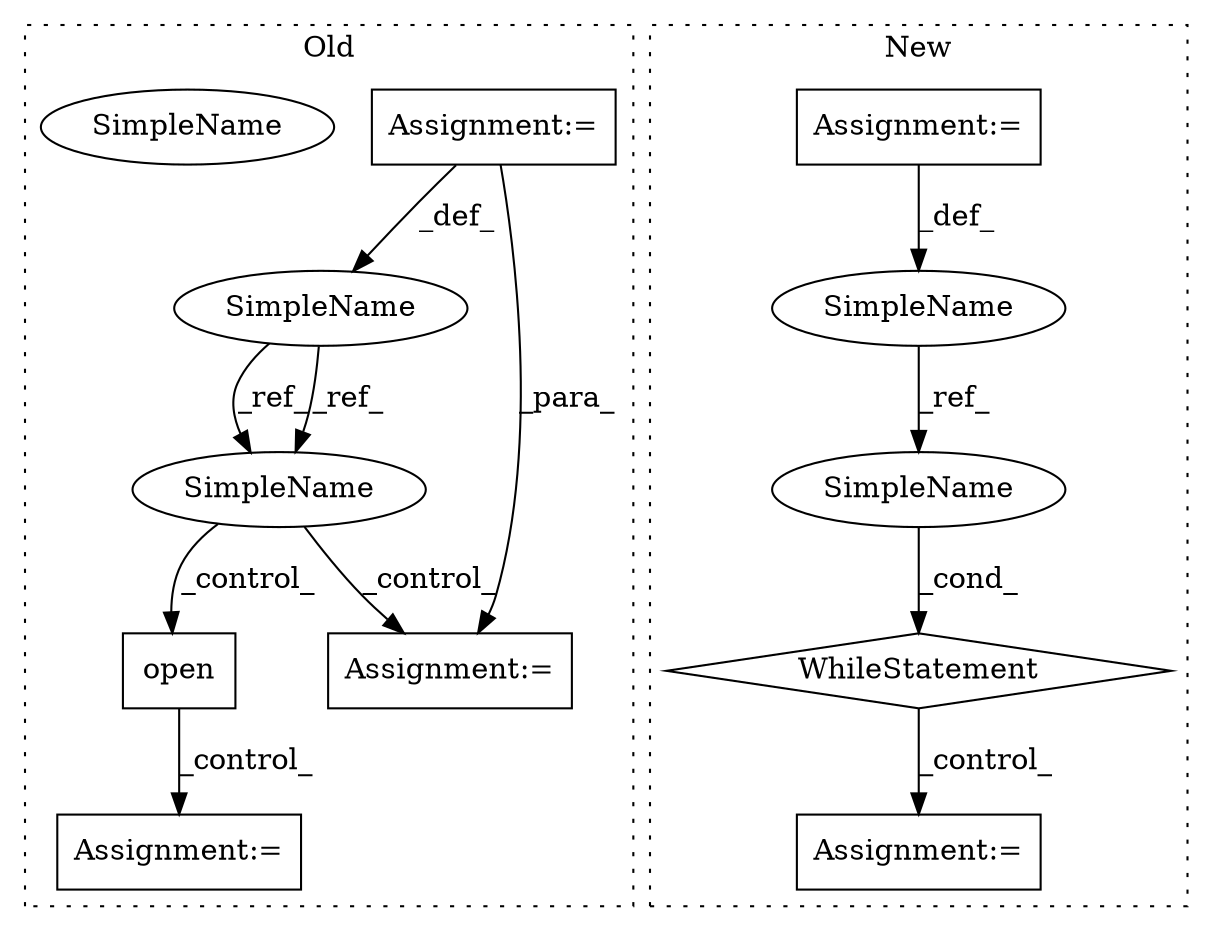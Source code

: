 digraph G {
subgraph cluster0 {
1 [label="open" a="32" s="594,608" l="5,1" shape="box"];
3 [label="Assignment:=" a="7" s="503" l="1" shape="box"];
4 [label="Assignment:=" a="7" s="726" l="1" shape="box"];
7 [label="SimpleName" a="42" s="494" l="9" shape="ellipse"];
8 [label="SimpleName" a="42" s="519" l="9" shape="ellipse"];
9 [label="Assignment:=" a="7" s="839" l="3" shape="box"];
12 [label="SimpleName" a="42" s="519" l="9" shape="ellipse"];
label = "Old";
style="dotted";
}
subgraph cluster1 {
2 [label="WhileStatement" a="61" s="668,679" l="7,2" shape="diamond"];
5 [label="SimpleName" a="42" s="614" l="4" shape="ellipse"];
6 [label="Assignment:=" a="7" s="698" l="2" shape="box"];
10 [label="Assignment:=" a="7" s="618" l="1" shape="box"];
11 [label="SimpleName" a="42" s="675" l="4" shape="ellipse"];
label = "New";
style="dotted";
}
1 -> 4 [label="_control_"];
2 -> 6 [label="_control_"];
3 -> 7 [label="_def_"];
3 -> 9 [label="_para_"];
5 -> 11 [label="_ref_"];
7 -> 12 [label="_ref_"];
7 -> 12 [label="_ref_"];
10 -> 5 [label="_def_"];
11 -> 2 [label="_cond_"];
12 -> 1 [label="_control_"];
12 -> 9 [label="_control_"];
}